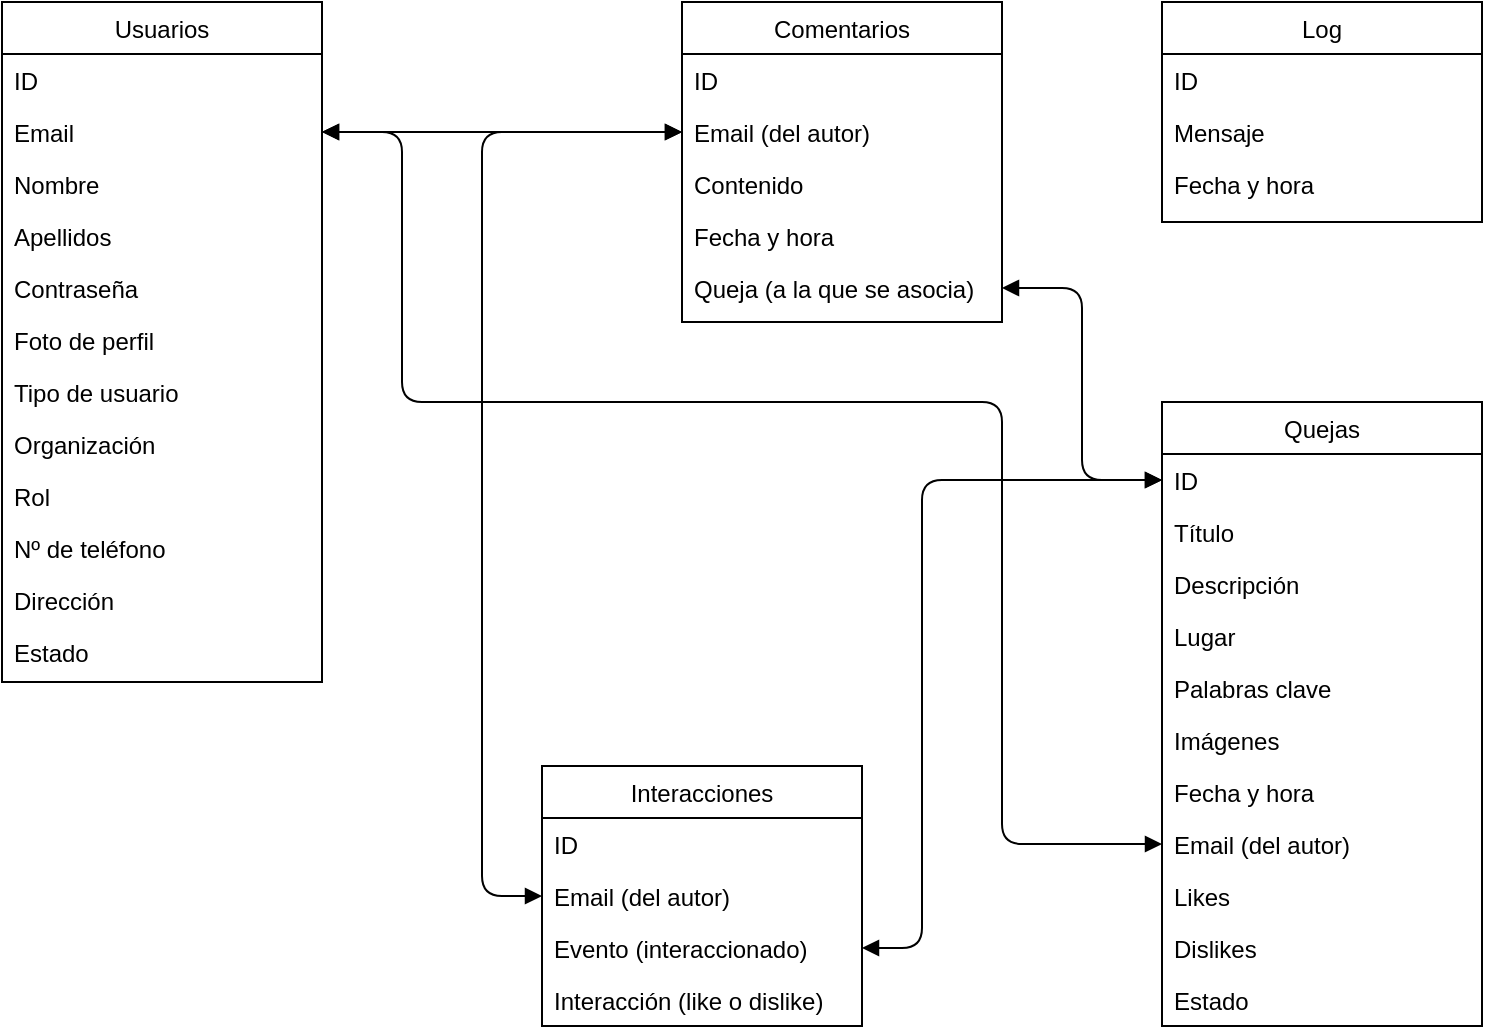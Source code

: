 <mxfile version="13.10.9" type="device"><diagram id="C5RBs43oDa-KdzZeNtuy" name="Page-1"><mxGraphModel dx="1422" dy="724" grid="1" gridSize="10" guides="1" tooltips="1" connect="1" arrows="1" fold="1" page="1" pageScale="1" pageWidth="827" pageHeight="1169" math="0" shadow="0"><root><mxCell id="WIyWlLk6GJQsqaUBKTNV-0"/><mxCell id="WIyWlLk6GJQsqaUBKTNV-1" parent="WIyWlLk6GJQsqaUBKTNV-0"/><mxCell id="zkfFHV4jXpPFQw0GAbJ--0" value="Usuarios" style="swimlane;fontStyle=0;align=center;verticalAlign=top;childLayout=stackLayout;horizontal=1;startSize=26;horizontalStack=0;resizeParent=1;resizeLast=0;collapsible=1;marginBottom=0;rounded=0;shadow=0;strokeWidth=1;" parent="WIyWlLk6GJQsqaUBKTNV-1" vertex="1"><mxGeometry x="20" y="120" width="160" height="340" as="geometry"><mxRectangle x="230" y="140" width="160" height="26" as="alternateBounds"/></mxGeometry></mxCell><mxCell id="zkfFHV4jXpPFQw0GAbJ--1" value="ID&#10;&#10;" style="text;align=left;verticalAlign=top;spacingLeft=4;spacingRight=4;overflow=hidden;rotatable=0;points=[[0,0.5],[1,0.5]];portConstraint=eastwest;" parent="zkfFHV4jXpPFQw0GAbJ--0" vertex="1"><mxGeometry y="26" width="160" height="26" as="geometry"/></mxCell><mxCell id="zkfFHV4jXpPFQw0GAbJ--2" value="Email" style="text;align=left;verticalAlign=top;spacingLeft=4;spacingRight=4;overflow=hidden;rotatable=0;points=[[0,0.5],[1,0.5]];portConstraint=eastwest;rounded=0;shadow=0;html=0;" parent="zkfFHV4jXpPFQw0GAbJ--0" vertex="1"><mxGeometry y="52" width="160" height="26" as="geometry"/></mxCell><mxCell id="zkfFHV4jXpPFQw0GAbJ--3" value="Nombre" style="text;align=left;verticalAlign=top;spacingLeft=4;spacingRight=4;overflow=hidden;rotatable=0;points=[[0,0.5],[1,0.5]];portConstraint=eastwest;rounded=0;shadow=0;html=0;" parent="zkfFHV4jXpPFQw0GAbJ--0" vertex="1"><mxGeometry y="78" width="160" height="26" as="geometry"/></mxCell><mxCell id="fLlOw_4kRYqXVxM-Iohi-0" value="Apellidos" style="text;align=left;verticalAlign=top;spacingLeft=4;spacingRight=4;overflow=hidden;rotatable=0;points=[[0,0.5],[1,0.5]];portConstraint=eastwest;rounded=0;shadow=0;html=0;" parent="zkfFHV4jXpPFQw0GAbJ--0" vertex="1"><mxGeometry y="104" width="160" height="26" as="geometry"/></mxCell><mxCell id="fLlOw_4kRYqXVxM-Iohi-1" value="Contraseña" style="text;align=left;verticalAlign=top;spacingLeft=4;spacingRight=4;overflow=hidden;rotatable=0;points=[[0,0.5],[1,0.5]];portConstraint=eastwest;rounded=0;shadow=0;html=0;" parent="zkfFHV4jXpPFQw0GAbJ--0" vertex="1"><mxGeometry y="130" width="160" height="26" as="geometry"/></mxCell><mxCell id="fLlOw_4kRYqXVxM-Iohi-8" value="Foto de perfil" style="text;align=left;verticalAlign=top;spacingLeft=4;spacingRight=4;overflow=hidden;rotatable=0;points=[[0,0.5],[1,0.5]];portConstraint=eastwest;rounded=0;shadow=0;html=0;" parent="zkfFHV4jXpPFQw0GAbJ--0" vertex="1"><mxGeometry y="156" width="160" height="26" as="geometry"/></mxCell><mxCell id="fLlOw_4kRYqXVxM-Iohi-9" value="Tipo de usuario" style="text;align=left;verticalAlign=top;spacingLeft=4;spacingRight=4;overflow=hidden;rotatable=0;points=[[0,0.5],[1,0.5]];portConstraint=eastwest;rounded=0;shadow=0;html=0;" parent="zkfFHV4jXpPFQw0GAbJ--0" vertex="1"><mxGeometry y="182" width="160" height="26" as="geometry"/></mxCell><mxCell id="fLlOw_4kRYqXVxM-Iohi-11" value="Organización" style="text;align=left;verticalAlign=top;spacingLeft=4;spacingRight=4;overflow=hidden;rotatable=0;points=[[0,0.5],[1,0.5]];portConstraint=eastwest;rounded=0;shadow=0;html=0;" parent="zkfFHV4jXpPFQw0GAbJ--0" vertex="1"><mxGeometry y="208" width="160" height="26" as="geometry"/></mxCell><mxCell id="fLlOw_4kRYqXVxM-Iohi-10" value="Rol" style="text;align=left;verticalAlign=top;spacingLeft=4;spacingRight=4;overflow=hidden;rotatable=0;points=[[0,0.5],[1,0.5]];portConstraint=eastwest;rounded=0;shadow=0;html=0;" parent="zkfFHV4jXpPFQw0GAbJ--0" vertex="1"><mxGeometry y="234" width="160" height="26" as="geometry"/></mxCell><mxCell id="fLlOw_4kRYqXVxM-Iohi-12" value="Nº de teléfono" style="text;align=left;verticalAlign=top;spacingLeft=4;spacingRight=4;overflow=hidden;rotatable=0;points=[[0,0.5],[1,0.5]];portConstraint=eastwest;rounded=0;shadow=0;html=0;" parent="zkfFHV4jXpPFQw0GAbJ--0" vertex="1"><mxGeometry y="260" width="160" height="26" as="geometry"/></mxCell><mxCell id="fLlOw_4kRYqXVxM-Iohi-13" value="Dirección" style="text;align=left;verticalAlign=top;spacingLeft=4;spacingRight=4;overflow=hidden;rotatable=0;points=[[0,0.5],[1,0.5]];portConstraint=eastwest;rounded=0;shadow=0;html=0;" parent="zkfFHV4jXpPFQw0GAbJ--0" vertex="1"><mxGeometry y="286" width="160" height="26" as="geometry"/></mxCell><mxCell id="fLlOw_4kRYqXVxM-Iohi-14" value="Estado" style="text;align=left;verticalAlign=top;spacingLeft=4;spacingRight=4;overflow=hidden;rotatable=0;points=[[0,0.5],[1,0.5]];portConstraint=eastwest;rounded=0;shadow=0;html=0;" parent="zkfFHV4jXpPFQw0GAbJ--0" vertex="1"><mxGeometry y="312" width="160" height="26" as="geometry"/></mxCell><mxCell id="fLlOw_4kRYqXVxM-Iohi-15" value="Comentarios" style="swimlane;fontStyle=0;align=center;verticalAlign=top;childLayout=stackLayout;horizontal=1;startSize=26;horizontalStack=0;resizeParent=1;resizeLast=0;collapsible=1;marginBottom=0;rounded=0;shadow=0;strokeWidth=1;" parent="WIyWlLk6GJQsqaUBKTNV-1" vertex="1"><mxGeometry x="360" y="120" width="160" height="160" as="geometry"><mxRectangle x="230" y="140" width="160" height="26" as="alternateBounds"/></mxGeometry></mxCell><mxCell id="fLlOw_4kRYqXVxM-Iohi-16" value="ID&#10;&#10;" style="text;align=left;verticalAlign=top;spacingLeft=4;spacingRight=4;overflow=hidden;rotatable=0;points=[[0,0.5],[1,0.5]];portConstraint=eastwest;" parent="fLlOw_4kRYqXVxM-Iohi-15" vertex="1"><mxGeometry y="26" width="160" height="26" as="geometry"/></mxCell><mxCell id="fLlOw_4kRYqXVxM-Iohi-17" value="Email (del autor)" style="text;align=left;verticalAlign=top;spacingLeft=4;spacingRight=4;overflow=hidden;rotatable=0;points=[[0,0.5],[1,0.5]];portConstraint=eastwest;rounded=0;shadow=0;html=0;" parent="fLlOw_4kRYqXVxM-Iohi-15" vertex="1"><mxGeometry y="52" width="160" height="26" as="geometry"/></mxCell><mxCell id="fLlOw_4kRYqXVxM-Iohi-18" value="Contenido" style="text;align=left;verticalAlign=top;spacingLeft=4;spacingRight=4;overflow=hidden;rotatable=0;points=[[0,0.5],[1,0.5]];portConstraint=eastwest;rounded=0;shadow=0;html=0;" parent="fLlOw_4kRYqXVxM-Iohi-15" vertex="1"><mxGeometry y="78" width="160" height="26" as="geometry"/></mxCell><mxCell id="fLlOw_4kRYqXVxM-Iohi-19" value="Fecha y hora" style="text;align=left;verticalAlign=top;spacingLeft=4;spacingRight=4;overflow=hidden;rotatable=0;points=[[0,0.5],[1,0.5]];portConstraint=eastwest;rounded=0;shadow=0;html=0;" parent="fLlOw_4kRYqXVxM-Iohi-15" vertex="1"><mxGeometry y="104" width="160" height="26" as="geometry"/></mxCell><mxCell id="fLlOw_4kRYqXVxM-Iohi-27" value="Queja (a la que se asocia)" style="text;align=left;verticalAlign=top;spacingLeft=4;spacingRight=4;overflow=hidden;rotatable=0;points=[[0,0.5],[1,0.5]];portConstraint=eastwest;rounded=0;shadow=0;html=0;" parent="fLlOw_4kRYqXVxM-Iohi-15" vertex="1"><mxGeometry y="130" width="160" height="26" as="geometry"/></mxCell><mxCell id="fLlOw_4kRYqXVxM-Iohi-28" value="Quejas" style="swimlane;fontStyle=0;align=center;verticalAlign=top;childLayout=stackLayout;horizontal=1;startSize=26;horizontalStack=0;resizeParent=1;resizeLast=0;collapsible=1;marginBottom=0;rounded=0;shadow=0;strokeWidth=1;" parent="WIyWlLk6GJQsqaUBKTNV-1" vertex="1"><mxGeometry x="600" y="320" width="160" height="312" as="geometry"><mxRectangle x="230" y="140" width="160" height="26" as="alternateBounds"/></mxGeometry></mxCell><mxCell id="fLlOw_4kRYqXVxM-Iohi-29" value="ID&#10;&#10;" style="text;align=left;verticalAlign=top;spacingLeft=4;spacingRight=4;overflow=hidden;rotatable=0;points=[[0,0.5],[1,0.5]];portConstraint=eastwest;" parent="fLlOw_4kRYqXVxM-Iohi-28" vertex="1"><mxGeometry y="26" width="160" height="26" as="geometry"/></mxCell><mxCell id="fLlOw_4kRYqXVxM-Iohi-30" value="Título&#10;" style="text;align=left;verticalAlign=top;spacingLeft=4;spacingRight=4;overflow=hidden;rotatable=0;points=[[0,0.5],[1,0.5]];portConstraint=eastwest;rounded=0;shadow=0;html=0;" parent="fLlOw_4kRYqXVxM-Iohi-28" vertex="1"><mxGeometry y="52" width="160" height="26" as="geometry"/></mxCell><mxCell id="fLlOw_4kRYqXVxM-Iohi-31" value="Descripción" style="text;align=left;verticalAlign=top;spacingLeft=4;spacingRight=4;overflow=hidden;rotatable=0;points=[[0,0.5],[1,0.5]];portConstraint=eastwest;rounded=0;shadow=0;html=0;" parent="fLlOw_4kRYqXVxM-Iohi-28" vertex="1"><mxGeometry y="78" width="160" height="26" as="geometry"/></mxCell><mxCell id="fLlOw_4kRYqXVxM-Iohi-32" value="Lugar" style="text;align=left;verticalAlign=top;spacingLeft=4;spacingRight=4;overflow=hidden;rotatable=0;points=[[0,0.5],[1,0.5]];portConstraint=eastwest;rounded=0;shadow=0;html=0;" parent="fLlOw_4kRYqXVxM-Iohi-28" vertex="1"><mxGeometry y="104" width="160" height="26" as="geometry"/></mxCell><mxCell id="fLlOw_4kRYqXVxM-Iohi-33" value="Palabras clave" style="text;align=left;verticalAlign=top;spacingLeft=4;spacingRight=4;overflow=hidden;rotatable=0;points=[[0,0.5],[1,0.5]];portConstraint=eastwest;rounded=0;shadow=0;html=0;" parent="fLlOw_4kRYqXVxM-Iohi-28" vertex="1"><mxGeometry y="130" width="160" height="26" as="geometry"/></mxCell><mxCell id="fLlOw_4kRYqXVxM-Iohi-34" value="Imágenes" style="text;align=left;verticalAlign=top;spacingLeft=4;spacingRight=4;overflow=hidden;rotatable=0;points=[[0,0.5],[1,0.5]];portConstraint=eastwest;rounded=0;shadow=0;html=0;" parent="fLlOw_4kRYqXVxM-Iohi-28" vertex="1"><mxGeometry y="156" width="160" height="26" as="geometry"/></mxCell><mxCell id="fLlOw_4kRYqXVxM-Iohi-35" value="Fecha y hora" style="text;align=left;verticalAlign=top;spacingLeft=4;spacingRight=4;overflow=hidden;rotatable=0;points=[[0,0.5],[1,0.5]];portConstraint=eastwest;rounded=0;shadow=0;html=0;" parent="fLlOw_4kRYqXVxM-Iohi-28" vertex="1"><mxGeometry y="182" width="160" height="26" as="geometry"/></mxCell><mxCell id="fLlOw_4kRYqXVxM-Iohi-36" value="Email (del autor)" style="text;align=left;verticalAlign=top;spacingLeft=4;spacingRight=4;overflow=hidden;rotatable=0;points=[[0,0.5],[1,0.5]];portConstraint=eastwest;rounded=0;shadow=0;html=0;" parent="fLlOw_4kRYqXVxM-Iohi-28" vertex="1"><mxGeometry y="208" width="160" height="26" as="geometry"/></mxCell><mxCell id="fLlOw_4kRYqXVxM-Iohi-37" value="Likes" style="text;align=left;verticalAlign=top;spacingLeft=4;spacingRight=4;overflow=hidden;rotatable=0;points=[[0,0.5],[1,0.5]];portConstraint=eastwest;rounded=0;shadow=0;html=0;" parent="fLlOw_4kRYqXVxM-Iohi-28" vertex="1"><mxGeometry y="234" width="160" height="26" as="geometry"/></mxCell><mxCell id="fLlOw_4kRYqXVxM-Iohi-38" value="Dislikes" style="text;align=left;verticalAlign=top;spacingLeft=4;spacingRight=4;overflow=hidden;rotatable=0;points=[[0,0.5],[1,0.5]];portConstraint=eastwest;rounded=0;shadow=0;html=0;" parent="fLlOw_4kRYqXVxM-Iohi-28" vertex="1"><mxGeometry y="260" width="160" height="26" as="geometry"/></mxCell><mxCell id="fLlOw_4kRYqXVxM-Iohi-39" value="Estado" style="text;align=left;verticalAlign=top;spacingLeft=4;spacingRight=4;overflow=hidden;rotatable=0;points=[[0,0.5],[1,0.5]];portConstraint=eastwest;rounded=0;shadow=0;html=0;" parent="fLlOw_4kRYqXVxM-Iohi-28" vertex="1"><mxGeometry y="286" width="160" height="26" as="geometry"/></mxCell><mxCell id="fLlOw_4kRYqXVxM-Iohi-41" value="Log" style="swimlane;fontStyle=0;align=center;verticalAlign=top;childLayout=stackLayout;horizontal=1;startSize=26;horizontalStack=0;resizeParent=1;resizeLast=0;collapsible=1;marginBottom=0;rounded=0;shadow=0;strokeWidth=1;" parent="WIyWlLk6GJQsqaUBKTNV-1" vertex="1"><mxGeometry x="600" y="120" width="160" height="110" as="geometry"><mxRectangle x="230" y="140" width="160" height="26" as="alternateBounds"/></mxGeometry></mxCell><mxCell id="fLlOw_4kRYqXVxM-Iohi-42" value="ID&#10;&#10;" style="text;align=left;verticalAlign=top;spacingLeft=4;spacingRight=4;overflow=hidden;rotatable=0;points=[[0,0.5],[1,0.5]];portConstraint=eastwest;" parent="fLlOw_4kRYqXVxM-Iohi-41" vertex="1"><mxGeometry y="26" width="160" height="26" as="geometry"/></mxCell><mxCell id="fLlOw_4kRYqXVxM-Iohi-53" value="Mensaje" style="text;align=left;verticalAlign=top;spacingLeft=4;spacingRight=4;overflow=hidden;rotatable=0;points=[[0,0.5],[1,0.5]];portConstraint=eastwest;rounded=0;shadow=0;html=0;" parent="fLlOw_4kRYqXVxM-Iohi-41" vertex="1"><mxGeometry y="52" width="160" height="26" as="geometry"/></mxCell><mxCell id="fLlOw_4kRYqXVxM-Iohi-67" value="Fecha y hora" style="text;align=left;verticalAlign=top;spacingLeft=4;spacingRight=4;overflow=hidden;rotatable=0;points=[[0,0.5],[1,0.5]];portConstraint=eastwest;rounded=0;shadow=0;html=0;" parent="fLlOw_4kRYqXVxM-Iohi-41" vertex="1"><mxGeometry y="78" width="160" height="22" as="geometry"/></mxCell><mxCell id="fLlOw_4kRYqXVxM-Iohi-68" value="Interacciones" style="swimlane;fontStyle=0;align=center;verticalAlign=top;childLayout=stackLayout;horizontal=1;startSize=26;horizontalStack=0;resizeParent=1;resizeLast=0;collapsible=1;marginBottom=0;rounded=0;shadow=0;strokeWidth=1;" parent="WIyWlLk6GJQsqaUBKTNV-1" vertex="1"><mxGeometry x="290" y="502" width="160" height="130" as="geometry"><mxRectangle x="230" y="140" width="160" height="26" as="alternateBounds"/></mxGeometry></mxCell><mxCell id="fLlOw_4kRYqXVxM-Iohi-69" value="ID&#10;&#10;" style="text;align=left;verticalAlign=top;spacingLeft=4;spacingRight=4;overflow=hidden;rotatable=0;points=[[0,0.5],[1,0.5]];portConstraint=eastwest;" parent="fLlOw_4kRYqXVxM-Iohi-68" vertex="1"><mxGeometry y="26" width="160" height="26" as="geometry"/></mxCell><mxCell id="fLlOw_4kRYqXVxM-Iohi-70" value="Email (del autor)" style="text;align=left;verticalAlign=top;spacingLeft=4;spacingRight=4;overflow=hidden;rotatable=0;points=[[0,0.5],[1,0.5]];portConstraint=eastwest;rounded=0;shadow=0;html=0;" parent="fLlOw_4kRYqXVxM-Iohi-68" vertex="1"><mxGeometry y="52" width="160" height="26" as="geometry"/></mxCell><mxCell id="fLlOw_4kRYqXVxM-Iohi-71" value="Evento (interaccionado)" style="text;align=left;verticalAlign=top;spacingLeft=4;spacingRight=4;overflow=hidden;rotatable=0;points=[[0,0.5],[1,0.5]];portConstraint=eastwest;rounded=0;shadow=0;html=0;" parent="fLlOw_4kRYqXVxM-Iohi-68" vertex="1"><mxGeometry y="78" width="160" height="26" as="geometry"/></mxCell><mxCell id="fLlOw_4kRYqXVxM-Iohi-72" value="Interacción (like o dislike)" style="text;align=left;verticalAlign=top;spacingLeft=4;spacingRight=4;overflow=hidden;rotatable=0;points=[[0,0.5],[1,0.5]];portConstraint=eastwest;rounded=0;shadow=0;html=0;" parent="fLlOw_4kRYqXVxM-Iohi-68" vertex="1"><mxGeometry y="104" width="160" height="26" as="geometry"/></mxCell><mxCell id="fLlOw_4kRYqXVxM-Iohi-83" value="" style="endArrow=block;startArrow=block;endFill=1;startFill=1;html=1;entryX=0;entryY=0.5;entryDx=0;entryDy=0;exitX=1;exitY=0.5;exitDx=0;exitDy=0;" parent="WIyWlLk6GJQsqaUBKTNV-1" source="fLlOw_4kRYqXVxM-Iohi-27" target="fLlOw_4kRYqXVxM-Iohi-29" edge="1"><mxGeometry width="160" relative="1" as="geometry"><mxPoint x="330" y="370" as="sourcePoint"/><mxPoint x="490" y="370" as="targetPoint"/><Array as="points"><mxPoint x="560" y="263"/><mxPoint x="560" y="359"/></Array></mxGeometry></mxCell><mxCell id="fLlOw_4kRYqXVxM-Iohi-84" value="" style="endArrow=block;startArrow=block;endFill=1;startFill=1;html=1;entryX=0;entryY=0.5;entryDx=0;entryDy=0;exitX=1;exitY=0.5;exitDx=0;exitDy=0;" parent="WIyWlLk6GJQsqaUBKTNV-1" source="zkfFHV4jXpPFQw0GAbJ--2" target="fLlOw_4kRYqXVxM-Iohi-36" edge="1"><mxGeometry width="160" relative="1" as="geometry"><mxPoint x="260" y="280" as="sourcePoint"/><mxPoint x="340" y="376" as="targetPoint"/><Array as="points"><mxPoint x="220" y="185"/><mxPoint x="220" y="320"/><mxPoint x="520" y="320"/><mxPoint x="520" y="541"/></Array></mxGeometry></mxCell><mxCell id="fLlOw_4kRYqXVxM-Iohi-86" value="" style="endArrow=block;startArrow=block;endFill=1;startFill=1;html=1;exitX=1;exitY=0.5;exitDx=0;exitDy=0;entryX=0;entryY=0.5;entryDx=0;entryDy=0;" parent="WIyWlLk6GJQsqaUBKTNV-1" source="zkfFHV4jXpPFQw0GAbJ--2" target="fLlOw_4kRYqXVxM-Iohi-17" edge="1"><mxGeometry width="160" relative="1" as="geometry"><mxPoint x="330" y="370" as="sourcePoint"/><mxPoint x="310" y="185" as="targetPoint"/><Array as="points"><mxPoint x="320" y="185"/></Array></mxGeometry></mxCell><mxCell id="fLlOw_4kRYqXVxM-Iohi-87" value="" style="endArrow=block;startArrow=block;endFill=1;startFill=1;html=1;entryX=0;entryY=0.5;entryDx=0;entryDy=0;exitX=0;exitY=0.5;exitDx=0;exitDy=0;" parent="WIyWlLk6GJQsqaUBKTNV-1" source="fLlOw_4kRYqXVxM-Iohi-17" target="fLlOw_4kRYqXVxM-Iohi-70" edge="1"><mxGeometry width="160" relative="1" as="geometry"><mxPoint x="330" y="370" as="sourcePoint"/><mxPoint x="490" y="370" as="targetPoint"/><Array as="points"><mxPoint x="260" y="185"/><mxPoint x="260" y="567"/></Array></mxGeometry></mxCell><mxCell id="fLlOw_4kRYqXVxM-Iohi-88" value="" style="endArrow=block;startArrow=block;endFill=1;startFill=1;html=1;exitX=1;exitY=0.5;exitDx=0;exitDy=0;entryX=0;entryY=0.5;entryDx=0;entryDy=0;" parent="WIyWlLk6GJQsqaUBKTNV-1" source="fLlOw_4kRYqXVxM-Iohi-71" target="fLlOw_4kRYqXVxM-Iohi-29" edge="1"><mxGeometry width="160" relative="1" as="geometry"><mxPoint x="330" y="370" as="sourcePoint"/><mxPoint x="490" y="370" as="targetPoint"/><Array as="points"><mxPoint x="480" y="593"/><mxPoint x="480" y="359"/></Array></mxGeometry></mxCell></root></mxGraphModel></diagram></mxfile>